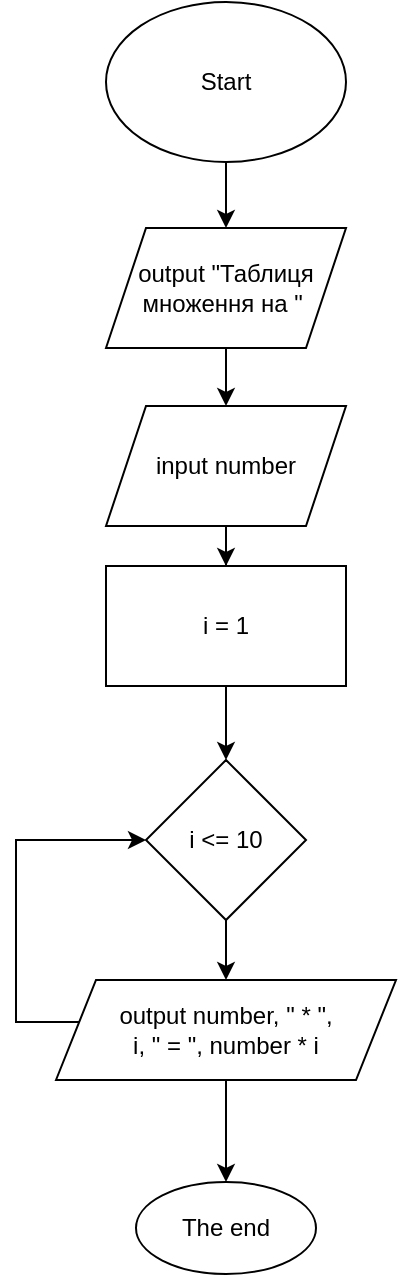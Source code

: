 <mxfile version="24.9.3">
  <diagram name="Сторінка-1" id="OouusAZS5yYadW6CLFac">
    <mxGraphModel dx="2150" dy="942" grid="1" gridSize="10" guides="1" tooltips="1" connect="1" arrows="1" fold="1" page="1" pageScale="1" pageWidth="827" pageHeight="1169" math="0" shadow="0">
      <root>
        <mxCell id="0" />
        <mxCell id="1" parent="0" />
        <mxCell id="qFPuwhPfKeAlM4vhxPof-3" value="" style="edgeStyle=orthogonalEdgeStyle;rounded=0;orthogonalLoop=1;jettySize=auto;html=1;" edge="1" parent="1" source="qFPuwhPfKeAlM4vhxPof-1" target="qFPuwhPfKeAlM4vhxPof-2">
          <mxGeometry relative="1" as="geometry" />
        </mxCell>
        <mxCell id="qFPuwhPfKeAlM4vhxPof-1" value="Start" style="ellipse;whiteSpace=wrap;html=1;" vertex="1" parent="1">
          <mxGeometry x="350" y="90" width="120" height="80" as="geometry" />
        </mxCell>
        <mxCell id="qFPuwhPfKeAlM4vhxPof-5" value="" style="edgeStyle=orthogonalEdgeStyle;rounded=0;orthogonalLoop=1;jettySize=auto;html=1;" edge="1" parent="1" source="qFPuwhPfKeAlM4vhxPof-2" target="qFPuwhPfKeAlM4vhxPof-4">
          <mxGeometry relative="1" as="geometry" />
        </mxCell>
        <mxCell id="qFPuwhPfKeAlM4vhxPof-2" value="output &quot;Таблиця множення на &quot;&amp;nbsp;" style="shape=parallelogram;perimeter=parallelogramPerimeter;whiteSpace=wrap;html=1;fixedSize=1;" vertex="1" parent="1">
          <mxGeometry x="350" y="203" width="120" height="60" as="geometry" />
        </mxCell>
        <mxCell id="qFPuwhPfKeAlM4vhxPof-7" value="" style="edgeStyle=orthogonalEdgeStyle;rounded=0;orthogonalLoop=1;jettySize=auto;html=1;" edge="1" parent="1" source="qFPuwhPfKeAlM4vhxPof-4" target="qFPuwhPfKeAlM4vhxPof-6">
          <mxGeometry relative="1" as="geometry" />
        </mxCell>
        <mxCell id="qFPuwhPfKeAlM4vhxPof-4" value="input number" style="shape=parallelogram;perimeter=parallelogramPerimeter;whiteSpace=wrap;html=1;fixedSize=1;" vertex="1" parent="1">
          <mxGeometry x="350" y="292" width="120" height="60" as="geometry" />
        </mxCell>
        <mxCell id="qFPuwhPfKeAlM4vhxPof-9" value="" style="edgeStyle=orthogonalEdgeStyle;rounded=0;orthogonalLoop=1;jettySize=auto;html=1;" edge="1" parent="1" source="qFPuwhPfKeAlM4vhxPof-6" target="qFPuwhPfKeAlM4vhxPof-8">
          <mxGeometry relative="1" as="geometry" />
        </mxCell>
        <mxCell id="qFPuwhPfKeAlM4vhxPof-6" value="i = 1" style="whiteSpace=wrap;html=1;" vertex="1" parent="1">
          <mxGeometry x="350" y="372" width="120" height="60" as="geometry" />
        </mxCell>
        <mxCell id="qFPuwhPfKeAlM4vhxPof-11" value="" style="edgeStyle=orthogonalEdgeStyle;rounded=0;orthogonalLoop=1;jettySize=auto;html=1;" edge="1" parent="1" source="qFPuwhPfKeAlM4vhxPof-8" target="qFPuwhPfKeAlM4vhxPof-10">
          <mxGeometry relative="1" as="geometry" />
        </mxCell>
        <mxCell id="qFPuwhPfKeAlM4vhxPof-8" value="i &amp;lt;= 10" style="rhombus;whiteSpace=wrap;html=1;" vertex="1" parent="1">
          <mxGeometry x="370" y="469" width="80" height="80" as="geometry" />
        </mxCell>
        <mxCell id="qFPuwhPfKeAlM4vhxPof-12" style="edgeStyle=orthogonalEdgeStyle;rounded=0;orthogonalLoop=1;jettySize=auto;html=1;entryX=0;entryY=0.5;entryDx=0;entryDy=0;" edge="1" parent="1" source="qFPuwhPfKeAlM4vhxPof-10" target="qFPuwhPfKeAlM4vhxPof-8">
          <mxGeometry relative="1" as="geometry">
            <Array as="points">
              <mxPoint x="305" y="600" />
              <mxPoint x="305" y="509" />
            </Array>
          </mxGeometry>
        </mxCell>
        <mxCell id="qFPuwhPfKeAlM4vhxPof-14" value="" style="edgeStyle=orthogonalEdgeStyle;rounded=0;orthogonalLoop=1;jettySize=auto;html=1;" edge="1" parent="1" source="qFPuwhPfKeAlM4vhxPof-10" target="qFPuwhPfKeAlM4vhxPof-13">
          <mxGeometry relative="1" as="geometry" />
        </mxCell>
        <mxCell id="qFPuwhPfKeAlM4vhxPof-10" value="output number, &quot; * &quot;,&lt;div&gt;&amp;nbsp;i, &quot; = &quot;, number * i&amp;nbsp;&lt;/div&gt;" style="shape=parallelogram;perimeter=parallelogramPerimeter;whiteSpace=wrap;html=1;fixedSize=1;" vertex="1" parent="1">
          <mxGeometry x="325" y="579" width="170" height="50" as="geometry" />
        </mxCell>
        <mxCell id="qFPuwhPfKeAlM4vhxPof-13" value="The end" style="ellipse;whiteSpace=wrap;html=1;" vertex="1" parent="1">
          <mxGeometry x="365" y="680" width="90" height="46" as="geometry" />
        </mxCell>
      </root>
    </mxGraphModel>
  </diagram>
</mxfile>
